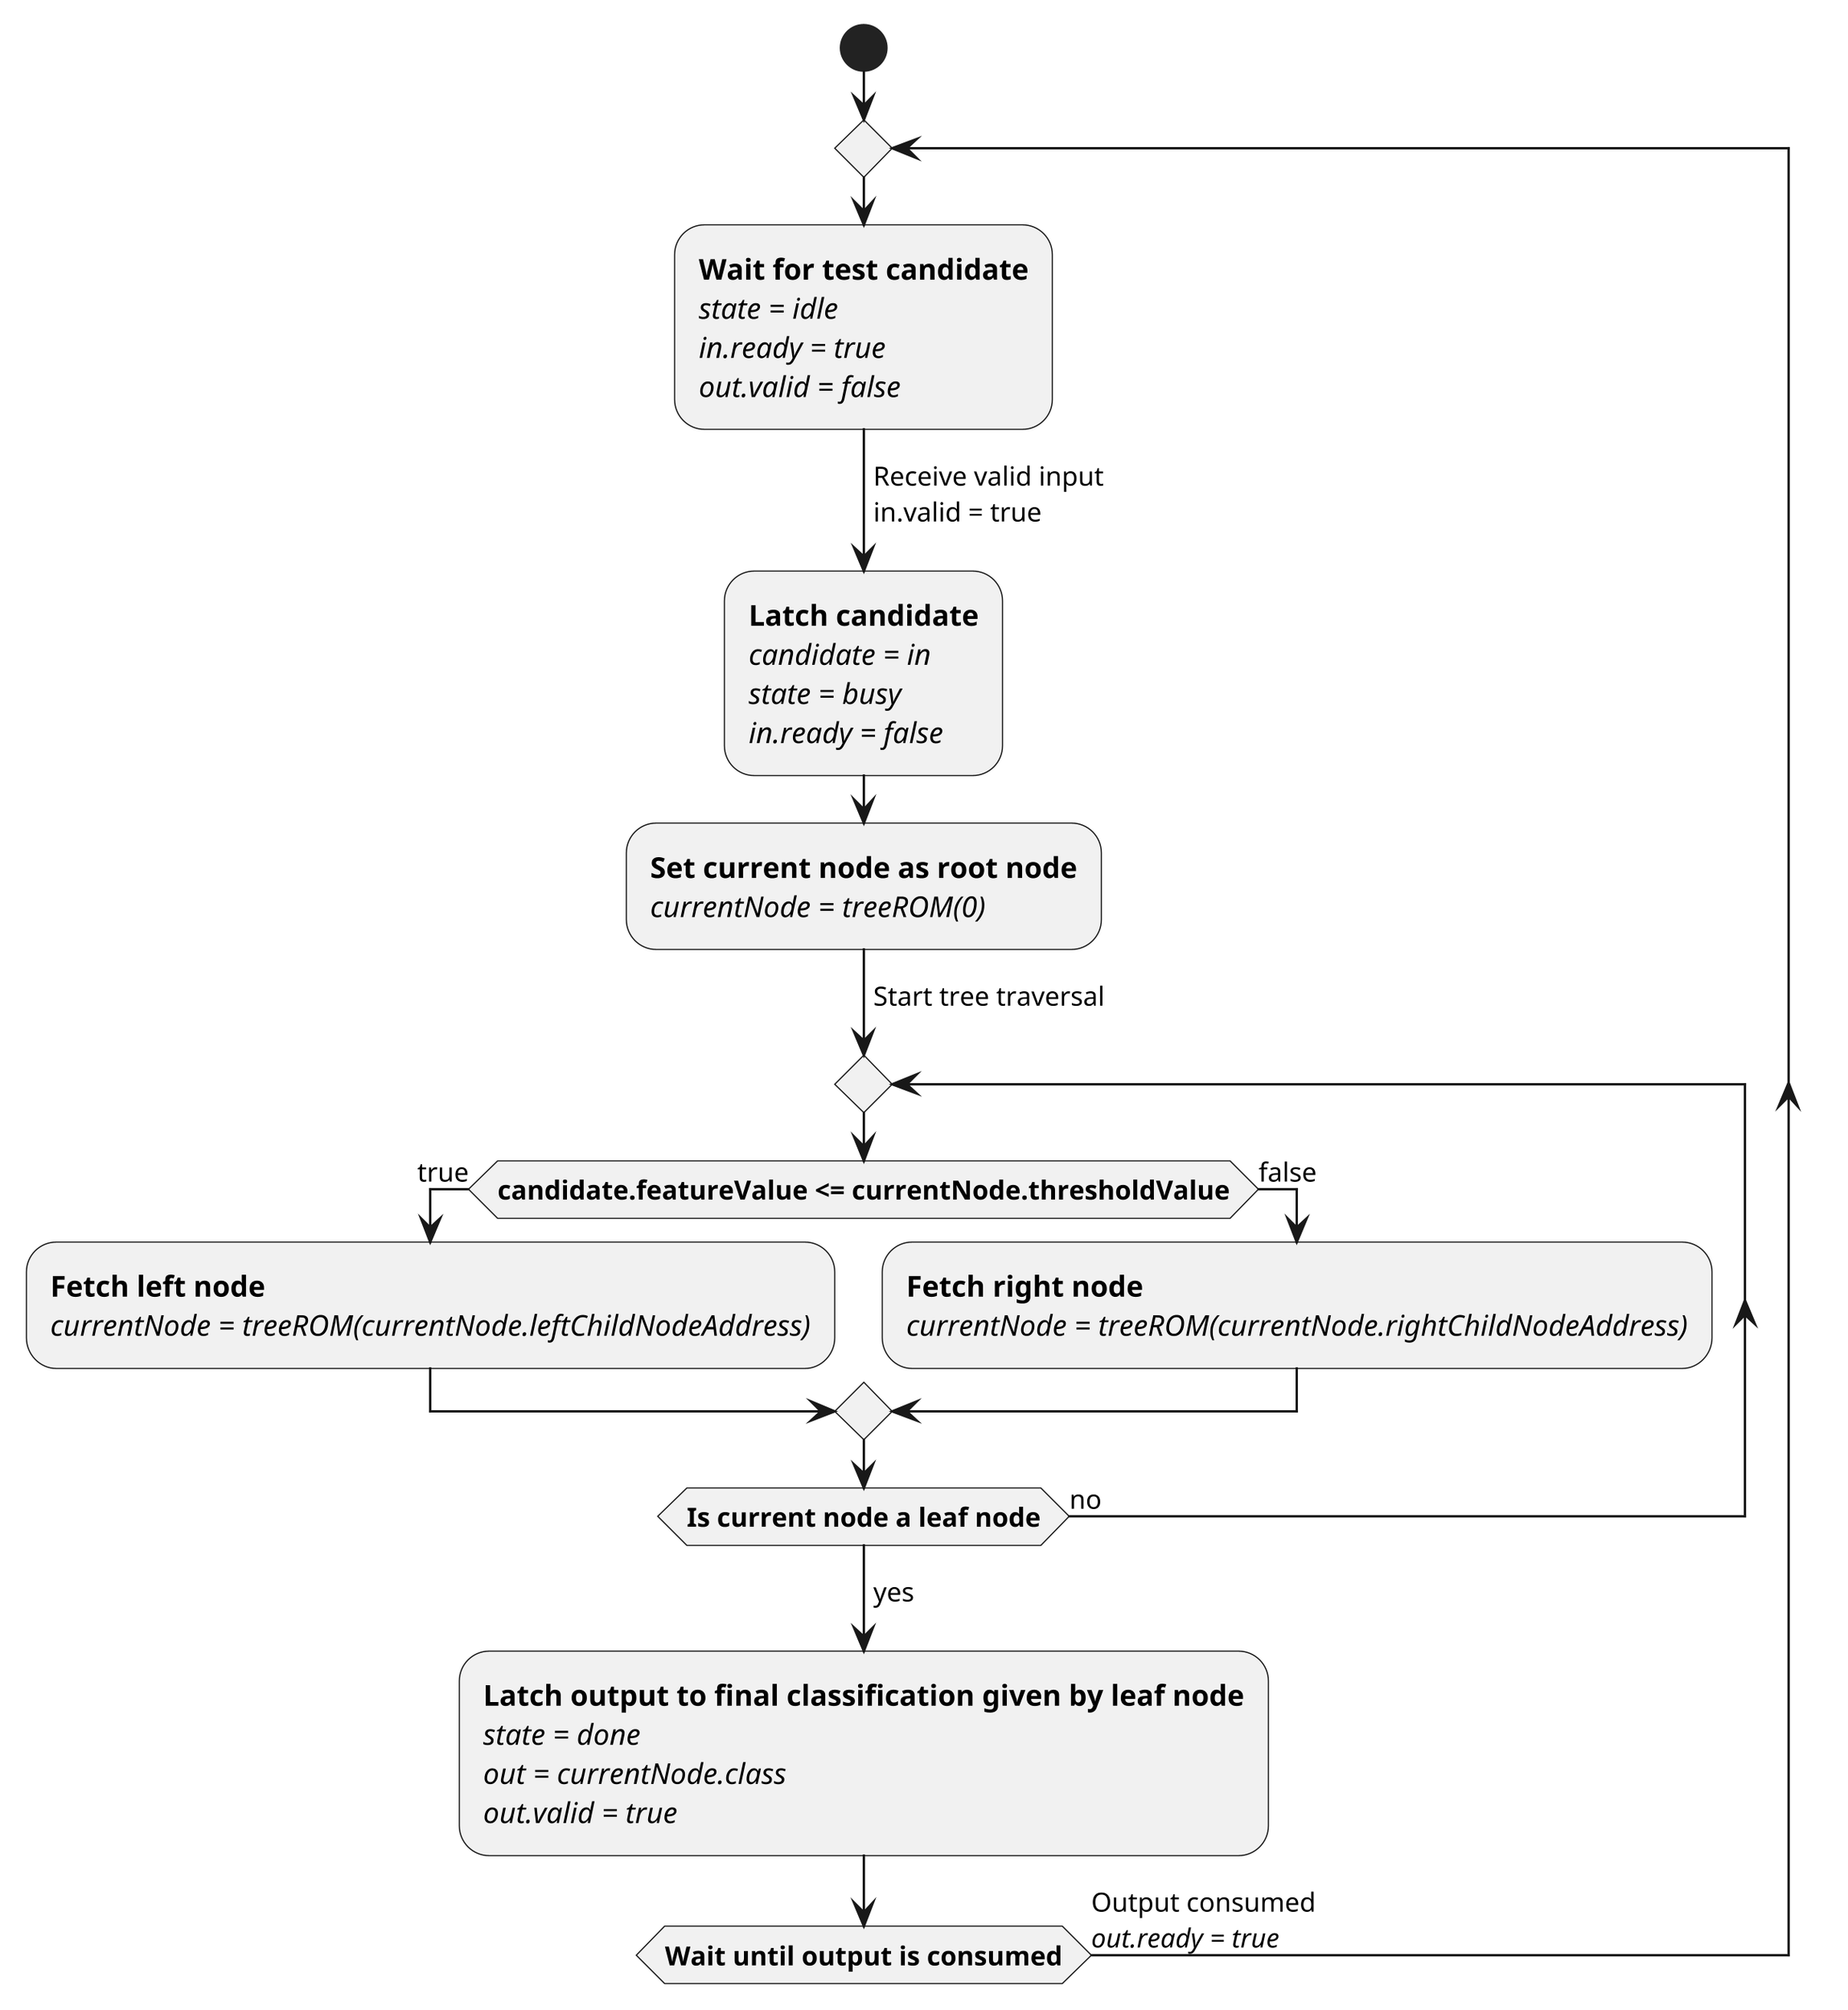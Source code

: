 @startuml
skinparam dpi 300
start
repeat
:**Wait for test candidate**
//state = idle//
//in.ready = true//
//out.valid = false//;

-> Receive valid input
in.valid = true;

:**Latch candidate**
//candidate = in//
//state = busy//
//in.ready = false//;

:**Set current node as root node**
//currentNode = treeROM(0)//;

-> Start tree traversal;

repeat
        if (**candidate.featureValue <= currentNode.thresholdValue**) then (true)
                :**Fetch left node**
                //currentNode = treeROM(currentNode.leftChildNodeAddress)//;
        else (false)
                :**Fetch right node**
                //currentNode = treeROM(currentNode.rightChildNodeAddress)//;
        endif
repeat while (**Is current node a leaf node**) is (no)
->yes;

:**Latch output to final classification given by leaf node**
//state = done//
//out = currentNode.class//
//out.valid = true//;

repeat while (**Wait until output is consumed**) is (Output consumed\n//out.ready = true//)
@enduml
